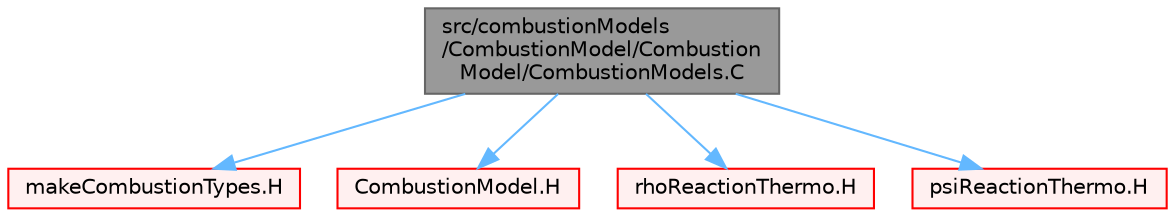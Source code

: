 digraph "src/combustionModels/CombustionModel/CombustionModel/CombustionModels.C"
{
 // LATEX_PDF_SIZE
  bgcolor="transparent";
  edge [fontname=Helvetica,fontsize=10,labelfontname=Helvetica,labelfontsize=10];
  node [fontname=Helvetica,fontsize=10,shape=box,height=0.2,width=0.4];
  Node1 [id="Node000001",label="src/combustionModels\l/CombustionModel/Combustion\lModel/CombustionModels.C",height=0.2,width=0.4,color="gray40", fillcolor="grey60", style="filled", fontcolor="black",tooltip=" "];
  Node1 -> Node2 [id="edge1_Node000001_Node000002",color="steelblue1",style="solid",tooltip=" "];
  Node2 [id="Node000002",label="makeCombustionTypes.H",height=0.2,width=0.4,color="red", fillcolor="#FFF0F0", style="filled",URL="$makeCombustionTypes_8H.html",tooltip=" "];
  Node1 -> Node4 [id="edge2_Node000001_Node000004",color="steelblue1",style="solid",tooltip=" "];
  Node4 [id="Node000004",label="CombustionModel.H",height=0.2,width=0.4,color="red", fillcolor="#FFF0F0", style="filled",URL="$CombustionModel_8H.html",tooltip=" "];
  Node1 -> Node406 [id="edge3_Node000001_Node000406",color="steelblue1",style="solid",tooltip=" "];
  Node406 [id="Node000406",label="rhoReactionThermo.H",height=0.2,width=0.4,color="red", fillcolor="#FFF0F0", style="filled",URL="$rhoReactionThermo_8H.html",tooltip=" "];
  Node1 -> Node417 [id="edge4_Node000001_Node000417",color="steelblue1",style="solid",tooltip=" "];
  Node417 [id="Node000417",label="psiReactionThermo.H",height=0.2,width=0.4,color="red", fillcolor="#FFF0F0", style="filled",URL="$psiReactionThermo_8H.html",tooltip=" "];
}
